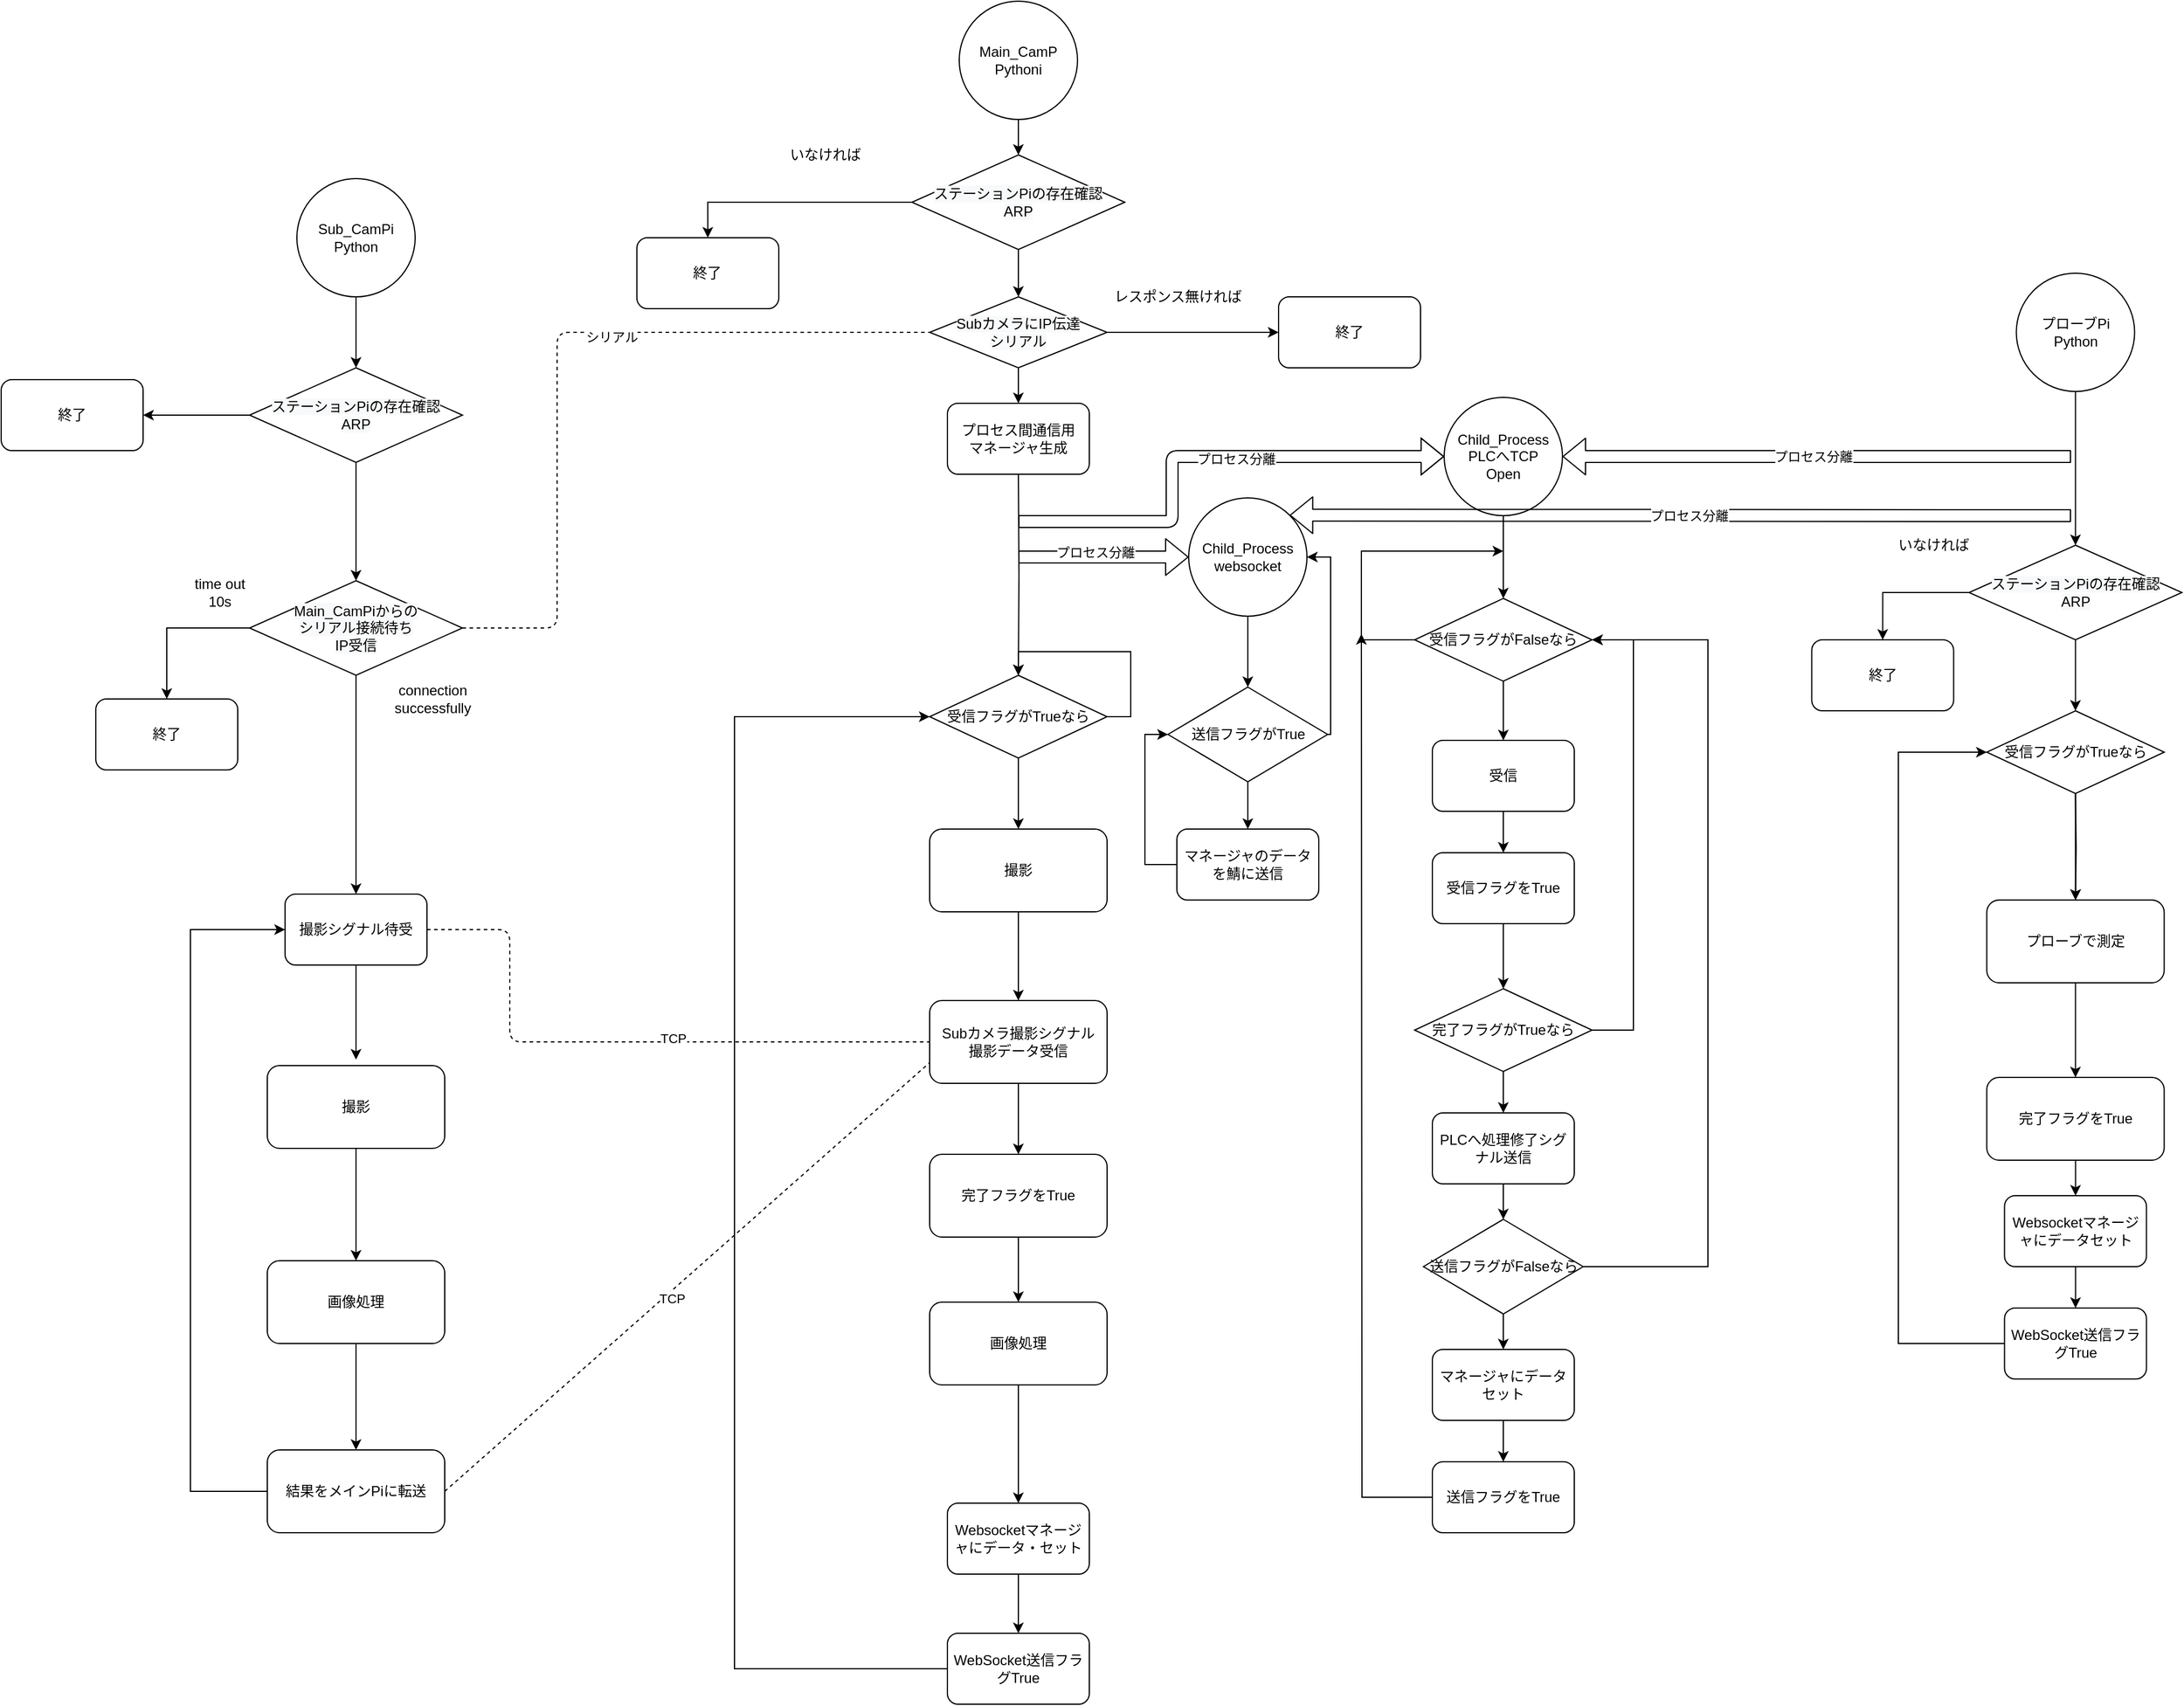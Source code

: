 <mxfile version="13.10.4" type="github">
  <diagram id="wkKprQKMh2lIjEy9JK0p" name="Page-1">
    <mxGraphModel dx="2249" dy="1859" grid="1" gridSize="10" guides="1" tooltips="1" connect="1" arrows="1" fold="1" page="1" pageScale="1" pageWidth="827" pageHeight="1169" math="0" shadow="0">
      <root>
        <mxCell id="0" />
        <mxCell id="1" parent="0" />
        <mxCell id="7-3Q7KgSMtSj3p_TCm8j-2" style="edgeStyle=orthogonalEdgeStyle;rounded=0;orthogonalLoop=1;jettySize=auto;html=1;entryX=0.5;entryY=0;entryDx=0;entryDy=0;" parent="1" source="dFKXp6tCZQXhxMECFwLC-1" target="LhpffrZuen5v1YRQ7B42-1" edge="1">
          <mxGeometry relative="1" as="geometry" />
        </mxCell>
        <mxCell id="dFKXp6tCZQXhxMECFwLC-1" value="Main_CamP&lt;br&gt;Pythoni" style="ellipse;whiteSpace=wrap;html=1;aspect=fixed;" parent="1" vertex="1">
          <mxGeometry x="100" y="-440" width="100" height="100" as="geometry" />
        </mxCell>
        <mxCell id="qD_2ZNkwh3tH0Hq8MnKl-32" style="edgeStyle=orthogonalEdgeStyle;rounded=0;orthogonalLoop=1;jettySize=auto;html=1;entryX=0;entryY=0.5;entryDx=0;entryDy=0;exitX=0;exitY=0.5;exitDx=0;exitDy=0;" parent="1" source="YXvn23vjxqq8DgFYmBK6-69" target="YXvn23vjxqq8DgFYmBK6-9" edge="1">
          <mxGeometry relative="1" as="geometry">
            <Array as="points">
              <mxPoint x="-90" y="970" />
              <mxPoint x="-90" y="165" />
            </Array>
            <mxPoint x="75" y="165" as="targetPoint" />
            <mxPoint x="60.0" y="860.0" as="sourcePoint" />
          </mxGeometry>
        </mxCell>
        <mxCell id="gs2BWEIWhmqGeNFwZReW-1" style="edgeStyle=orthogonalEdgeStyle;rounded=0;orthogonalLoop=1;jettySize=auto;html=1;entryX=0.5;entryY=0;entryDx=0;entryDy=0;exitX=0.5;exitY=1;exitDx=0;exitDy=0;" parent="1" source="YXvn23vjxqq8DgFYmBK6-9" target="dFKXp6tCZQXhxMECFwLC-113" edge="1">
          <mxGeometry relative="1" as="geometry">
            <mxPoint x="150" y="200" as="sourcePoint" />
          </mxGeometry>
        </mxCell>
        <mxCell id="ztofhrs_hkuCxPjCwXTj-53" style="edgeStyle=orthogonalEdgeStyle;rounded=0;orthogonalLoop=1;jettySize=auto;html=1;entryX=0.5;entryY=0;entryDx=0;entryDy=0;" parent="1" source="dFKXp6tCZQXhxMECFwLC-113" target="ztofhrs_hkuCxPjCwXTj-52" edge="1">
          <mxGeometry relative="1" as="geometry" />
        </mxCell>
        <mxCell id="dFKXp6tCZQXhxMECFwLC-113" value="撮影" style="rounded=1;whiteSpace=wrap;html=1;" parent="1" vertex="1">
          <mxGeometry x="75" y="260" width="150" height="70" as="geometry" />
        </mxCell>
        <mxCell id="_6dwRvxBaeqmldl8VEm--12" style="edgeStyle=orthogonalEdgeStyle;rounded=0;orthogonalLoop=1;jettySize=auto;html=1;entryX=0.5;entryY=0;entryDx=0;entryDy=0;" parent="1" source="dFKXp6tCZQXhxMECFwLC-123" target="qD_2ZNkwh3tH0Hq8MnKl-52" edge="1">
          <mxGeometry relative="1" as="geometry">
            <mxPoint x="1043.75" y="-70" as="targetPoint" />
          </mxGeometry>
        </mxCell>
        <mxCell id="dFKXp6tCZQXhxMECFwLC-123" value="プローブPi&lt;br&gt;Python" style="ellipse;whiteSpace=wrap;html=1;aspect=fixed;" parent="1" vertex="1">
          <mxGeometry x="993.75" y="-210" width="100" height="100" as="geometry" />
        </mxCell>
        <mxCell id="dFKXp6tCZQXhxMECFwLC-128" style="edgeStyle=orthogonalEdgeStyle;rounded=0;orthogonalLoop=1;jettySize=auto;html=1;exitX=0.5;exitY=1;exitDx=0;exitDy=0;" parent="1" target="dFKXp6tCZQXhxMECFwLC-130" edge="1">
          <mxGeometry relative="1" as="geometry">
            <mxPoint x="1043.75" y="230" as="sourcePoint" />
          </mxGeometry>
        </mxCell>
        <mxCell id="dFKXp6tCZQXhxMECFwLC-129" style="edgeStyle=orthogonalEdgeStyle;rounded=0;orthogonalLoop=1;jettySize=auto;html=1;" parent="1" source="dFKXp6tCZQXhxMECFwLC-130" target="dFKXp6tCZQXhxMECFwLC-154" edge="1">
          <mxGeometry relative="1" as="geometry" />
        </mxCell>
        <mxCell id="dFKXp6tCZQXhxMECFwLC-130" value="プローブで測定" style="rounded=1;whiteSpace=wrap;html=1;" parent="1" vertex="1">
          <mxGeometry x="968.75" y="320" width="150" height="70" as="geometry" />
        </mxCell>
        <mxCell id="qD_2ZNkwh3tH0Hq8MnKl-39" style="edgeStyle=orthogonalEdgeStyle;rounded=0;orthogonalLoop=1;jettySize=auto;html=1;entryX=0;entryY=0.5;entryDx=0;entryDy=0;" parent="1" source="YXvn23vjxqq8DgFYmBK6-76" target="YXvn23vjxqq8DgFYmBK6-66" edge="1">
          <mxGeometry relative="1" as="geometry">
            <Array as="points">
              <mxPoint x="894" y="695" />
              <mxPoint x="894" y="195" />
            </Array>
            <mxPoint x="968.75" y="195" as="targetPoint" />
            <mxPoint x="953.75" y="695.0" as="sourcePoint" />
          </mxGeometry>
        </mxCell>
        <mxCell id="qD_2ZNkwh3tH0Hq8MnKl-40" style="edgeStyle=orthogonalEdgeStyle;rounded=0;orthogonalLoop=1;jettySize=auto;html=1;" parent="1" source="dFKXp6tCZQXhxMECFwLC-154" target="YXvn23vjxqq8DgFYmBK6-78" edge="1">
          <mxGeometry relative="1" as="geometry">
            <mxPoint x="1043.75" y="655" as="targetPoint" />
          </mxGeometry>
        </mxCell>
        <mxCell id="dFKXp6tCZQXhxMECFwLC-154" value="完了フラグをTrue" style="rounded=1;whiteSpace=wrap;html=1;" parent="1" vertex="1">
          <mxGeometry x="968.75" y="470" width="150" height="70" as="geometry" />
        </mxCell>
        <mxCell id="dFKXp6tCZQXhxMECFwLC-188" style="edgeStyle=orthogonalEdgeStyle;rounded=0;orthogonalLoop=1;jettySize=auto;html=1;entryX=0.5;entryY=0;entryDx=0;entryDy=0;" parent="1" source="dFKXp6tCZQXhxMECFwLC-186" edge="1">
          <mxGeometry relative="1" as="geometry">
            <mxPoint x="150" y="660" as="targetPoint" />
          </mxGeometry>
        </mxCell>
        <mxCell id="dFKXp6tCZQXhxMECFwLC-186" value="完了フラグをTrue" style="rounded=1;whiteSpace=wrap;html=1;" parent="1" vertex="1">
          <mxGeometry x="75" y="535" width="150" height="70" as="geometry" />
        </mxCell>
        <mxCell id="bqaIwRByT3U3bhcLjqRG-1" style="edgeStyle=orthogonalEdgeStyle;rounded=0;orthogonalLoop=1;jettySize=auto;html=1;entryX=0.5;entryY=0;entryDx=0;entryDy=0;" parent="1" source="LhpffrZuen5v1YRQ7B42-1" target="LhpffrZuen5v1YRQ7B42-6" edge="1">
          <mxGeometry relative="1" as="geometry" />
        </mxCell>
        <mxCell id="YXvn23vjxqq8DgFYmBK6-22" style="edgeStyle=orthogonalEdgeStyle;rounded=0;orthogonalLoop=1;jettySize=auto;html=1;" edge="1" parent="1" source="LhpffrZuen5v1YRQ7B42-1" target="YXvn23vjxqq8DgFYmBK6-19">
          <mxGeometry relative="1" as="geometry" />
        </mxCell>
        <mxCell id="LhpffrZuen5v1YRQ7B42-1" value="&lt;span style=&quot;color: rgb(0 , 0 , 0) ; font-family: &amp;#34;helvetica&amp;#34; ; font-size: 12px ; font-style: normal ; font-weight: 400 ; letter-spacing: normal ; text-align: center ; text-indent: 0px ; text-transform: none ; word-spacing: 0px ; background-color: rgb(248 , 249 , 250) ; display: inline ; float: none&quot;&gt;ステーションPiの存在確認&lt;br&gt;ARP&lt;br&gt;&lt;/span&gt;" style="rhombus;whiteSpace=wrap;html=1;" parent="1" vertex="1">
          <mxGeometry x="60" y="-310" width="180" height="80" as="geometry" />
        </mxCell>
        <mxCell id="LhpffrZuen5v1YRQ7B42-6" value="終了" style="rounded=1;whiteSpace=wrap;html=1;" parent="1" vertex="1">
          <mxGeometry x="-172.56" y="-240" width="120" height="60" as="geometry" />
        </mxCell>
        <mxCell id="RAQM219WPo-PwNDTgjSl-5" style="edgeStyle=orthogonalEdgeStyle;rounded=0;orthogonalLoop=1;jettySize=auto;html=1;" parent="1" source="ztofhrs_hkuCxPjCwXTj-3" target="RAQM219WPo-PwNDTgjSl-1" edge="1">
          <mxGeometry relative="1" as="geometry" />
        </mxCell>
        <mxCell id="ztofhrs_hkuCxPjCwXTj-3" value="Sub_CamPi&lt;br&gt;Python" style="ellipse;whiteSpace=wrap;html=1;aspect=fixed;" parent="1" vertex="1">
          <mxGeometry x="-460" y="-290" width="100" height="100" as="geometry" />
        </mxCell>
        <mxCell id="qD_2ZNkwh3tH0Hq8MnKl-19" style="edgeStyle=orthogonalEdgeStyle;rounded=0;orthogonalLoop=1;jettySize=auto;html=1;" parent="1" source="ztofhrs_hkuCxPjCwXTj-6" target="qD_2ZNkwh3tH0Hq8MnKl-21" edge="1">
          <mxGeometry relative="1" as="geometry">
            <mxPoint x="-570" y="90" as="targetPoint" />
          </mxGeometry>
        </mxCell>
        <mxCell id="qD_2ZNkwh3tH0Hq8MnKl-25" style="edgeStyle=orthogonalEdgeStyle;rounded=0;orthogonalLoop=1;jettySize=auto;html=1;" parent="1" source="ztofhrs_hkuCxPjCwXTj-6" target="ztofhrs_hkuCxPjCwXTj-34" edge="1">
          <mxGeometry relative="1" as="geometry" />
        </mxCell>
        <mxCell id="ztofhrs_hkuCxPjCwXTj-6" value="&lt;span style=&quot;color: rgb(0 , 0 , 0) ; font-family: &amp;#34;helvetica&amp;#34; ; font-size: 12px ; font-style: normal ; font-weight: 400 ; letter-spacing: normal ; text-align: center ; text-indent: 0px ; text-transform: none ; word-spacing: 0px ; background-color: rgb(248 , 249 , 250) ; display: inline ; float: none&quot;&gt;&lt;span style=&quot;font-family: &amp;#34;helvetica&amp;#34;&quot;&gt;Main_CamPi&lt;/span&gt;からの&lt;br&gt;シリアル接続待ち&lt;br&gt;IP受信&lt;br&gt;&lt;/span&gt;" style="rhombus;whiteSpace=wrap;html=1;" parent="1" vertex="1">
          <mxGeometry x="-500" y="50" width="180" height="80" as="geometry" />
        </mxCell>
        <mxCell id="ztofhrs_hkuCxPjCwXTj-7" value="connection successfully" style="text;html=1;strokeColor=none;fillColor=none;align=center;verticalAlign=middle;whiteSpace=wrap;rounded=0;" parent="1" vertex="1">
          <mxGeometry x="-390" y="130" width="90" height="40" as="geometry" />
        </mxCell>
        <mxCell id="ztofhrs_hkuCxPjCwXTj-50" style="edgeStyle=orthogonalEdgeStyle;rounded=0;orthogonalLoop=1;jettySize=auto;html=1;entryX=0;entryY=0.5;entryDx=0;entryDy=0;" parent="1" source="ztofhrs_hkuCxPjCwXTj-9" target="ztofhrs_hkuCxPjCwXTj-34" edge="1">
          <mxGeometry relative="1" as="geometry">
            <Array as="points">
              <mxPoint x="-550" y="820" />
              <mxPoint x="-550" y="345" />
            </Array>
          </mxGeometry>
        </mxCell>
        <mxCell id="ztofhrs_hkuCxPjCwXTj-9" value="結果をメインPiに転送" style="rounded=1;whiteSpace=wrap;html=1;" parent="1" vertex="1">
          <mxGeometry x="-485" y="785" width="150" height="70" as="geometry" />
        </mxCell>
        <mxCell id="ztofhrs_hkuCxPjCwXTj-22" style="edgeStyle=orthogonalEdgeStyle;rounded=0;orthogonalLoop=1;jettySize=auto;html=1;entryX=0.5;entryY=0;entryDx=0;entryDy=0;" parent="1" source="ztofhrs_hkuCxPjCwXTj-24" target="ztofhrs_hkuCxPjCwXTj-36" edge="1">
          <mxGeometry relative="1" as="geometry" />
        </mxCell>
        <mxCell id="ztofhrs_hkuCxPjCwXTj-24" value="撮影" style="rounded=1;whiteSpace=wrap;html=1;" parent="1" vertex="1">
          <mxGeometry x="-485" y="460" width="150" height="70" as="geometry" />
        </mxCell>
        <mxCell id="ztofhrs_hkuCxPjCwXTj-51" style="edgeStyle=orthogonalEdgeStyle;rounded=0;orthogonalLoop=1;jettySize=auto;html=1;" parent="1" source="ztofhrs_hkuCxPjCwXTj-34" edge="1">
          <mxGeometry relative="1" as="geometry">
            <mxPoint x="-410" y="455" as="targetPoint" />
          </mxGeometry>
        </mxCell>
        <mxCell id="ztofhrs_hkuCxPjCwXTj-34" value="撮影シグナル待受" style="rounded=1;whiteSpace=wrap;html=1;" parent="1" vertex="1">
          <mxGeometry x="-470.0" y="315" width="120" height="60" as="geometry" />
        </mxCell>
        <mxCell id="ztofhrs_hkuCxPjCwXTj-35" style="edgeStyle=orthogonalEdgeStyle;rounded=0;orthogonalLoop=1;jettySize=auto;html=1;entryX=0.5;entryY=0;entryDx=0;entryDy=0;" parent="1" source="ztofhrs_hkuCxPjCwXTj-36" target="ztofhrs_hkuCxPjCwXTj-9" edge="1">
          <mxGeometry relative="1" as="geometry" />
        </mxCell>
        <mxCell id="ztofhrs_hkuCxPjCwXTj-36" value="画像処理" style="rounded=1;whiteSpace=wrap;html=1;" parent="1" vertex="1">
          <mxGeometry x="-485" y="625" width="150" height="70" as="geometry" />
        </mxCell>
        <mxCell id="ztofhrs_hkuCxPjCwXTj-44" value="time out&lt;br&gt;10s" style="text;html=1;strokeColor=none;fillColor=none;align=center;verticalAlign=middle;whiteSpace=wrap;rounded=0;" parent="1" vertex="1">
          <mxGeometry x="-560" y="50" width="70" height="20" as="geometry" />
        </mxCell>
        <mxCell id="ztofhrs_hkuCxPjCwXTj-54" style="edgeStyle=orthogonalEdgeStyle;rounded=0;orthogonalLoop=1;jettySize=auto;html=1;" parent="1" source="ztofhrs_hkuCxPjCwXTj-52" target="dFKXp6tCZQXhxMECFwLC-186" edge="1">
          <mxGeometry relative="1" as="geometry" />
        </mxCell>
        <mxCell id="ztofhrs_hkuCxPjCwXTj-52" value="Subカメラ撮影シグナル&lt;br&gt;撮影データ受信" style="rounded=1;whiteSpace=wrap;html=1;" parent="1" vertex="1">
          <mxGeometry x="75" y="405" width="150" height="70" as="geometry" />
        </mxCell>
        <mxCell id="YXvn23vjxqq8DgFYmBK6-72" style="edgeStyle=orthogonalEdgeStyle;rounded=0;orthogonalLoop=1;jettySize=auto;html=1;entryX=0.5;entryY=0;entryDx=0;entryDy=0;" edge="1" parent="1" source="ztofhrs_hkuCxPjCwXTj-56" target="YXvn23vjxqq8DgFYmBK6-71">
          <mxGeometry relative="1" as="geometry" />
        </mxCell>
        <mxCell id="ztofhrs_hkuCxPjCwXTj-56" value="画像処理" style="rounded=1;whiteSpace=wrap;html=1;" parent="1" vertex="1">
          <mxGeometry x="75" y="660" width="150" height="70" as="geometry" />
        </mxCell>
        <mxCell id="qD_2ZNkwh3tH0Hq8MnKl-10" value="いなければ" style="text;html=1;strokeColor=none;fillColor=none;align=center;verticalAlign=middle;whiteSpace=wrap;rounded=0;" parent="1" vertex="1">
          <mxGeometry x="-52.56" y="-320" width="80" height="20" as="geometry" />
        </mxCell>
        <mxCell id="qD_2ZNkwh3tH0Hq8MnKl-21" value="終了" style="rounded=1;whiteSpace=wrap;html=1;" parent="1" vertex="1">
          <mxGeometry x="-630" y="150" width="120" height="60" as="geometry" />
        </mxCell>
        <mxCell id="qD_2ZNkwh3tH0Hq8MnKl-23" value="" style="endArrow=none;dashed=1;html=1;exitX=1;exitY=0.5;exitDx=0;exitDy=0;entryX=0;entryY=0.5;entryDx=0;entryDy=0;" parent="1" source="ztofhrs_hkuCxPjCwXTj-34" target="ztofhrs_hkuCxPjCwXTj-52" edge="1">
          <mxGeometry width="50" height="50" relative="1" as="geometry">
            <mxPoint x="-200" y="490" as="sourcePoint" />
            <mxPoint x="-150" y="440" as="targetPoint" />
            <Array as="points">
              <mxPoint x="-280" y="345" />
              <mxPoint x="-280" y="440" />
            </Array>
          </mxGeometry>
        </mxCell>
        <mxCell id="qD_2ZNkwh3tH0Hq8MnKl-28" value="TCP" style="edgeLabel;html=1;align=center;verticalAlign=middle;resizable=0;points=[];" parent="qD_2ZNkwh3tH0Hq8MnKl-23" vertex="1" connectable="0">
          <mxGeometry x="0.164" y="3" relative="1" as="geometry">
            <mxPoint as="offset" />
          </mxGeometry>
        </mxCell>
        <mxCell id="qD_2ZNkwh3tH0Hq8MnKl-26" value="" style="endArrow=none;dashed=1;html=1;exitX=1;exitY=0.5;exitDx=0;exitDy=0;entryX=0;entryY=0.75;entryDx=0;entryDy=0;" parent="1" source="ztofhrs_hkuCxPjCwXTj-9" target="ztofhrs_hkuCxPjCwXTj-52" edge="1">
          <mxGeometry width="50" height="50" relative="1" as="geometry">
            <mxPoint x="-222.56" y="810" as="sourcePoint" />
            <mxPoint x="-172.56" y="760" as="targetPoint" />
          </mxGeometry>
        </mxCell>
        <mxCell id="qD_2ZNkwh3tH0Hq8MnKl-27" value="TCP" style="edgeLabel;html=1;align=center;verticalAlign=middle;resizable=0;points=[];" parent="qD_2ZNkwh3tH0Hq8MnKl-26" vertex="1" connectable="0">
          <mxGeometry x="-0.079" y="-5" relative="1" as="geometry">
            <mxPoint as="offset" />
          </mxGeometry>
        </mxCell>
        <mxCell id="qD_2ZNkwh3tH0Hq8MnKl-45" value="終了" style="rounded=1;whiteSpace=wrap;html=1;" parent="1" vertex="1">
          <mxGeometry x="820.75" y="100" width="120" height="60" as="geometry" />
        </mxCell>
        <mxCell id="qD_2ZNkwh3tH0Hq8MnKl-51" style="edgeStyle=orthogonalEdgeStyle;rounded=0;orthogonalLoop=1;jettySize=auto;html=1;entryX=0.5;entryY=0;entryDx=0;entryDy=0;" parent="1" source="qD_2ZNkwh3tH0Hq8MnKl-52" target="qD_2ZNkwh3tH0Hq8MnKl-45" edge="1">
          <mxGeometry relative="1" as="geometry">
            <mxPoint x="770.73" y="90" as="targetPoint" />
          </mxGeometry>
        </mxCell>
        <mxCell id="_6dwRvxBaeqmldl8VEm--1" style="edgeStyle=orthogonalEdgeStyle;rounded=0;orthogonalLoop=1;jettySize=auto;html=1;entryX=0.5;entryY=0;entryDx=0;entryDy=0;" parent="1" source="qD_2ZNkwh3tH0Hq8MnKl-52" target="YXvn23vjxqq8DgFYmBK6-66" edge="1">
          <mxGeometry relative="1" as="geometry">
            <mxPoint x="1043.75" y="160" as="targetPoint" />
          </mxGeometry>
        </mxCell>
        <mxCell id="qD_2ZNkwh3tH0Hq8MnKl-52" value="&lt;span style=&quot;color: rgb(0 , 0 , 0) ; font-family: &amp;#34;helvetica&amp;#34; ; font-size: 12px ; font-style: normal ; font-weight: 400 ; letter-spacing: normal ; text-align: center ; text-indent: 0px ; text-transform: none ; word-spacing: 0px ; background-color: rgb(248 , 249 , 250) ; display: inline ; float: none&quot;&gt;ステーションPiの存在確認&lt;br&gt;ARP&lt;br&gt;&lt;/span&gt;" style="rhombus;whiteSpace=wrap;html=1;" parent="1" vertex="1">
          <mxGeometry x="953.75" y="20" width="180" height="80" as="geometry" />
        </mxCell>
        <mxCell id="_6dwRvxBaeqmldl8VEm--26" value="" style="endArrow=none;dashed=1;html=1;exitX=1;exitY=0.5;exitDx=0;exitDy=0;entryX=0;entryY=0.5;entryDx=0;entryDy=0;" parent="1" source="ztofhrs_hkuCxPjCwXTj-6" target="YXvn23vjxqq8DgFYmBK6-19" edge="1">
          <mxGeometry width="50" height="50" relative="1" as="geometry">
            <mxPoint x="-50" y="150" as="sourcePoint" />
            <mxPoint x="90" y="-160" as="targetPoint" />
            <Array as="points">
              <mxPoint x="-240" y="90" />
              <mxPoint x="-240" y="-160" />
            </Array>
          </mxGeometry>
        </mxCell>
        <mxCell id="_6dwRvxBaeqmldl8VEm--27" value="シリアル" style="edgeLabel;html=1;align=center;verticalAlign=middle;resizable=0;points=[];" parent="_6dwRvxBaeqmldl8VEm--26" vertex="1" connectable="0">
          <mxGeometry x="0.164" y="-4" relative="1" as="geometry">
            <mxPoint as="offset" />
          </mxGeometry>
        </mxCell>
        <mxCell id="RAQM219WPo-PwNDTgjSl-4" style="edgeStyle=orthogonalEdgeStyle;rounded=0;orthogonalLoop=1;jettySize=auto;html=1;" parent="1" source="RAQM219WPo-PwNDTgjSl-1" target="ztofhrs_hkuCxPjCwXTj-6" edge="1">
          <mxGeometry relative="1" as="geometry" />
        </mxCell>
        <mxCell id="RAQM219WPo-PwNDTgjSl-6" style="edgeStyle=orthogonalEdgeStyle;rounded=0;orthogonalLoop=1;jettySize=auto;html=1;" parent="1" source="RAQM219WPo-PwNDTgjSl-1" target="RAQM219WPo-PwNDTgjSl-2" edge="1">
          <mxGeometry relative="1" as="geometry" />
        </mxCell>
        <mxCell id="RAQM219WPo-PwNDTgjSl-1" value="&lt;span style=&quot;color: rgb(0 , 0 , 0) ; font-family: &amp;#34;helvetica&amp;#34; ; font-size: 12px ; font-style: normal ; font-weight: 400 ; letter-spacing: normal ; text-align: center ; text-indent: 0px ; text-transform: none ; word-spacing: 0px ; background-color: rgb(248 , 249 , 250) ; display: inline ; float: none&quot;&gt;ステーションPiの存在確認&lt;br&gt;ARP&lt;br&gt;&lt;/span&gt;" style="rhombus;whiteSpace=wrap;html=1;" parent="1" vertex="1">
          <mxGeometry x="-500" y="-130" width="180" height="80" as="geometry" />
        </mxCell>
        <mxCell id="RAQM219WPo-PwNDTgjSl-2" value="終了" style="rounded=1;whiteSpace=wrap;html=1;" parent="1" vertex="1">
          <mxGeometry x="-710" y="-120" width="120" height="60" as="geometry" />
        </mxCell>
        <mxCell id="YXvn23vjxqq8DgFYmBK6-1" value="プロセス間通信用&lt;br&gt;マネージャ生成" style="rounded=1;whiteSpace=wrap;html=1;" vertex="1" parent="1">
          <mxGeometry x="90" y="-100" width="120" height="60" as="geometry" />
        </mxCell>
        <mxCell id="YXvn23vjxqq8DgFYmBK6-4" style="edgeStyle=orthogonalEdgeStyle;rounded=0;orthogonalLoop=1;jettySize=auto;html=1;exitX=0.5;exitY=1;exitDx=0;exitDy=0;entryX=0.5;entryY=0;entryDx=0;entryDy=0;" edge="1" parent="1" target="YXvn23vjxqq8DgFYmBK6-9">
          <mxGeometry relative="1" as="geometry">
            <mxPoint x="150" y="-40" as="sourcePoint" />
            <mxPoint x="150" y="130" as="targetPoint" />
          </mxGeometry>
        </mxCell>
        <mxCell id="YXvn23vjxqq8DgFYmBK6-9" value="受信フラグがTrueなら" style="rhombus;whiteSpace=wrap;html=1;" vertex="1" parent="1">
          <mxGeometry x="74.99" y="130" width="150.01" height="70" as="geometry" />
        </mxCell>
        <mxCell id="YXvn23vjxqq8DgFYmBK6-11" style="edgeStyle=orthogonalEdgeStyle;rounded=0;orthogonalLoop=1;jettySize=auto;html=1;exitX=1;exitY=0.5;exitDx=0;exitDy=0;" edge="1" parent="1" source="YXvn23vjxqq8DgFYmBK6-9">
          <mxGeometry relative="1" as="geometry">
            <mxPoint x="150" y="130" as="targetPoint" />
            <Array as="points">
              <mxPoint x="245" y="165" />
              <mxPoint x="245" y="110" />
              <mxPoint x="150" y="110" />
            </Array>
          </mxGeometry>
        </mxCell>
        <mxCell id="YXvn23vjxqq8DgFYmBK6-23" style="edgeStyle=orthogonalEdgeStyle;rounded=0;orthogonalLoop=1;jettySize=auto;html=1;" edge="1" parent="1" source="YXvn23vjxqq8DgFYmBK6-19" target="YXvn23vjxqq8DgFYmBK6-1">
          <mxGeometry relative="1" as="geometry" />
        </mxCell>
        <mxCell id="YXvn23vjxqq8DgFYmBK6-40" style="edgeStyle=orthogonalEdgeStyle;rounded=0;orthogonalLoop=1;jettySize=auto;html=1;entryX=0;entryY=0.5;entryDx=0;entryDy=0;" edge="1" parent="1" source="YXvn23vjxqq8DgFYmBK6-19" target="YXvn23vjxqq8DgFYmBK6-41">
          <mxGeometry relative="1" as="geometry">
            <mxPoint x="350" y="-160" as="targetPoint" />
          </mxGeometry>
        </mxCell>
        <mxCell id="YXvn23vjxqq8DgFYmBK6-19" value="&lt;span style=&quot;color: rgb(0 , 0 , 0) ; font-family: &amp;#34;helvetica&amp;#34; ; font-size: 12px ; font-style: normal ; font-weight: 400 ; letter-spacing: normal ; text-align: center ; text-indent: 0px ; text-transform: none ; word-spacing: 0px ; background-color: rgb(248 , 249 , 250) ; display: inline ; float: none&quot;&gt;&lt;span style=&quot;font-family: &amp;#34;helvetica&amp;#34;&quot;&gt;SubカメラにIP伝達&lt;/span&gt;&lt;br style=&quot;font-family: &amp;#34;helvetica&amp;#34;&quot;&gt;&lt;span style=&quot;font-family: &amp;#34;helvetica&amp;#34;&quot;&gt;シリアル&lt;/span&gt;&lt;br&gt;&lt;/span&gt;" style="rhombus;whiteSpace=wrap;html=1;" vertex="1" parent="1">
          <mxGeometry x="75" y="-190" width="150" height="60" as="geometry" />
        </mxCell>
        <mxCell id="YXvn23vjxqq8DgFYmBK6-28" style="edgeStyle=orthogonalEdgeStyle;rounded=0;orthogonalLoop=1;jettySize=auto;html=1;" edge="1" parent="1" source="YXvn23vjxqq8DgFYmBK6-24" target="YXvn23vjxqq8DgFYmBK6-27">
          <mxGeometry relative="1" as="geometry" />
        </mxCell>
        <mxCell id="YXvn23vjxqq8DgFYmBK6-24" value="Child_Process&lt;br&gt;websocket" style="ellipse;whiteSpace=wrap;html=1;aspect=fixed;" vertex="1" parent="1">
          <mxGeometry x="294" y="-20" width="100" height="100" as="geometry" />
        </mxCell>
        <mxCell id="YXvn23vjxqq8DgFYmBK6-25" value="" style="shape=flexArrow;endArrow=classic;html=1;entryX=0;entryY=0.5;entryDx=0;entryDy=0;" edge="1" parent="1" target="YXvn23vjxqq8DgFYmBK6-24">
          <mxGeometry width="50" height="50" relative="1" as="geometry">
            <mxPoint x="150" y="30" as="sourcePoint" />
            <mxPoint x="54.01" y="30.17" as="targetPoint" />
          </mxGeometry>
        </mxCell>
        <mxCell id="YXvn23vjxqq8DgFYmBK6-26" value="プロセス分離" style="edgeLabel;html=1;align=center;verticalAlign=middle;resizable=0;points=[];" vertex="1" connectable="0" parent="YXvn23vjxqq8DgFYmBK6-25">
          <mxGeometry x="-0.095" y="4" relative="1" as="geometry">
            <mxPoint as="offset" />
          </mxGeometry>
        </mxCell>
        <mxCell id="YXvn23vjxqq8DgFYmBK6-31" style="edgeStyle=orthogonalEdgeStyle;rounded=0;orthogonalLoop=1;jettySize=auto;html=1;" edge="1" parent="1" source="YXvn23vjxqq8DgFYmBK6-27" target="YXvn23vjxqq8DgFYmBK6-30">
          <mxGeometry relative="1" as="geometry" />
        </mxCell>
        <mxCell id="YXvn23vjxqq8DgFYmBK6-39" style="edgeStyle=orthogonalEdgeStyle;rounded=0;orthogonalLoop=1;jettySize=auto;html=1;entryX=1;entryY=0.5;entryDx=0;entryDy=0;exitX=1;exitY=0.5;exitDx=0;exitDy=0;" edge="1" parent="1" source="YXvn23vjxqq8DgFYmBK6-27" target="YXvn23vjxqq8DgFYmBK6-24">
          <mxGeometry relative="1" as="geometry">
            <Array as="points">
              <mxPoint x="414" y="180" />
              <mxPoint x="414" y="30" />
            </Array>
          </mxGeometry>
        </mxCell>
        <mxCell id="YXvn23vjxqq8DgFYmBK6-27" value="送信フラグがTrue" style="rhombus;whiteSpace=wrap;html=1;" vertex="1" parent="1">
          <mxGeometry x="276.5" y="140" width="135" height="80" as="geometry" />
        </mxCell>
        <mxCell id="YXvn23vjxqq8DgFYmBK6-38" style="edgeStyle=orthogonalEdgeStyle;rounded=0;orthogonalLoop=1;jettySize=auto;html=1;entryX=0;entryY=0.5;entryDx=0;entryDy=0;exitX=0;exitY=0.5;exitDx=0;exitDy=0;" edge="1" parent="1" source="YXvn23vjxqq8DgFYmBK6-30" target="YXvn23vjxqq8DgFYmBK6-27">
          <mxGeometry relative="1" as="geometry">
            <Array as="points">
              <mxPoint x="257" y="290" />
              <mxPoint x="257" y="180" />
            </Array>
          </mxGeometry>
        </mxCell>
        <mxCell id="YXvn23vjxqq8DgFYmBK6-30" value="マネージャのデータを鯖に送信" style="rounded=1;whiteSpace=wrap;html=1;" vertex="1" parent="1">
          <mxGeometry x="284" y="260" width="120" height="60" as="geometry" />
        </mxCell>
        <mxCell id="YXvn23vjxqq8DgFYmBK6-41" value="終了" style="rounded=1;whiteSpace=wrap;html=1;" vertex="1" parent="1">
          <mxGeometry x="370.0" y="-190" width="120" height="60" as="geometry" />
        </mxCell>
        <mxCell id="YXvn23vjxqq8DgFYmBK6-42" value="レスポンス無ければ" style="text;html=1;strokeColor=none;fillColor=none;align=center;verticalAlign=middle;whiteSpace=wrap;rounded=0;" vertex="1" parent="1">
          <mxGeometry x="210" y="-200" width="150" height="20" as="geometry" />
        </mxCell>
        <mxCell id="YXvn23vjxqq8DgFYmBK6-43" value="いなければ" style="text;html=1;strokeColor=none;fillColor=none;align=center;verticalAlign=middle;whiteSpace=wrap;rounded=0;" vertex="1" parent="1">
          <mxGeometry x="883.75" y="10" width="80" height="20" as="geometry" />
        </mxCell>
        <mxCell id="YXvn23vjxqq8DgFYmBK6-44" style="edgeStyle=orthogonalEdgeStyle;rounded=0;orthogonalLoop=1;jettySize=auto;html=1;entryX=0.5;entryY=0;entryDx=0;entryDy=0;" edge="1" parent="1" source="YXvn23vjxqq8DgFYmBK6-45" target="YXvn23vjxqq8DgFYmBK6-54">
          <mxGeometry relative="1" as="geometry" />
        </mxCell>
        <mxCell id="YXvn23vjxqq8DgFYmBK6-45" value="Child_Process&lt;br&gt;PLCへTCP&lt;br&gt;Open" style="ellipse;whiteSpace=wrap;html=1;aspect=fixed;" vertex="1" parent="1">
          <mxGeometry x="510.01" y="-105" width="100" height="100" as="geometry" />
        </mxCell>
        <mxCell id="YXvn23vjxqq8DgFYmBK6-46" style="edgeStyle=orthogonalEdgeStyle;rounded=0;orthogonalLoop=1;jettySize=auto;html=1;entryX=0.5;entryY=0;entryDx=0;entryDy=0;" edge="1" parent="1" source="YXvn23vjxqq8DgFYmBK6-47" target="YXvn23vjxqq8DgFYmBK6-57">
          <mxGeometry relative="1" as="geometry" />
        </mxCell>
        <mxCell id="YXvn23vjxqq8DgFYmBK6-47" value="受信フラグをTrue" style="rounded=1;whiteSpace=wrap;html=1;" vertex="1" parent="1">
          <mxGeometry x="500.02" y="280" width="120" height="60" as="geometry" />
        </mxCell>
        <mxCell id="YXvn23vjxqq8DgFYmBK6-48" value="" style="shape=flexArrow;endArrow=classic;html=1;entryX=1;entryY=0.5;entryDx=0;entryDy=0;" edge="1" parent="1" target="YXvn23vjxqq8DgFYmBK6-45">
          <mxGeometry width="50" height="50" relative="1" as="geometry">
            <mxPoint x="1040" y="-55" as="sourcePoint" />
            <mxPoint x="1100" y="-320" as="targetPoint" />
          </mxGeometry>
        </mxCell>
        <mxCell id="YXvn23vjxqq8DgFYmBK6-49" value="プロセス分離" style="edgeLabel;html=1;align=center;verticalAlign=middle;resizable=0;points=[];" vertex="1" connectable="0" parent="YXvn23vjxqq8DgFYmBK6-48">
          <mxGeometry x="-0.095" y="4" relative="1" as="geometry">
            <mxPoint x="-24.25" y="-4" as="offset" />
          </mxGeometry>
        </mxCell>
        <mxCell id="YXvn23vjxqq8DgFYmBK6-50" style="edgeStyle=orthogonalEdgeStyle;rounded=0;orthogonalLoop=1;jettySize=auto;html=1;entryX=0.5;entryY=0;entryDx=0;entryDy=0;" edge="1" parent="1" source="YXvn23vjxqq8DgFYmBK6-51" target="YXvn23vjxqq8DgFYmBK6-47">
          <mxGeometry relative="1" as="geometry" />
        </mxCell>
        <mxCell id="YXvn23vjxqq8DgFYmBK6-51" value="受信" style="rounded=1;whiteSpace=wrap;html=1;" vertex="1" parent="1">
          <mxGeometry x="500.02" y="185" width="120" height="60" as="geometry" />
        </mxCell>
        <mxCell id="YXvn23vjxqq8DgFYmBK6-52" style="edgeStyle=orthogonalEdgeStyle;rounded=0;orthogonalLoop=1;jettySize=auto;html=1;entryX=0.5;entryY=0;entryDx=0;entryDy=0;" edge="1" parent="1" source="YXvn23vjxqq8DgFYmBK6-54" target="YXvn23vjxqq8DgFYmBK6-51">
          <mxGeometry relative="1" as="geometry" />
        </mxCell>
        <mxCell id="YXvn23vjxqq8DgFYmBK6-53" style="edgeStyle=orthogonalEdgeStyle;rounded=0;orthogonalLoop=1;jettySize=auto;html=1;" edge="1" parent="1" source="YXvn23vjxqq8DgFYmBK6-54">
          <mxGeometry relative="1" as="geometry">
            <mxPoint x="560" y="25" as="targetPoint" />
            <Array as="points">
              <mxPoint x="440" y="100" />
              <mxPoint x="440" y="25" />
              <mxPoint x="508" y="25" />
            </Array>
          </mxGeometry>
        </mxCell>
        <mxCell id="YXvn23vjxqq8DgFYmBK6-54" value="受信フラグがFalseなら" style="rhombus;whiteSpace=wrap;html=1;" vertex="1" parent="1">
          <mxGeometry x="485.01" y="65" width="150.01" height="70" as="geometry" />
        </mxCell>
        <mxCell id="YXvn23vjxqq8DgFYmBK6-55" style="edgeStyle=orthogonalEdgeStyle;rounded=0;orthogonalLoop=1;jettySize=auto;html=1;entryX=0.5;entryY=0;entryDx=0;entryDy=0;" edge="1" parent="1" source="YXvn23vjxqq8DgFYmBK6-57" target="YXvn23vjxqq8DgFYmBK6-60">
          <mxGeometry relative="1" as="geometry" />
        </mxCell>
        <mxCell id="YXvn23vjxqq8DgFYmBK6-56" style="edgeStyle=orthogonalEdgeStyle;rounded=0;orthogonalLoop=1;jettySize=auto;html=1;entryX=1;entryY=0.5;entryDx=0;entryDy=0;" edge="1" parent="1" source="YXvn23vjxqq8DgFYmBK6-57" target="YXvn23vjxqq8DgFYmBK6-54">
          <mxGeometry relative="1" as="geometry">
            <Array as="points">
              <mxPoint x="670" y="430" />
              <mxPoint x="670" y="100" />
            </Array>
          </mxGeometry>
        </mxCell>
        <mxCell id="YXvn23vjxqq8DgFYmBK6-57" value="完了フラグがTrueなら" style="rhombus;whiteSpace=wrap;html=1;" vertex="1" parent="1">
          <mxGeometry x="485.01" y="395" width="150.01" height="70" as="geometry" />
        </mxCell>
        <mxCell id="YXvn23vjxqq8DgFYmBK6-58" style="edgeStyle=orthogonalEdgeStyle;rounded=0;orthogonalLoop=1;jettySize=auto;html=1;exitX=0;exitY=0.5;exitDx=0;exitDy=0;" edge="1" parent="1" source="YXvn23vjxqq8DgFYmBK6-63">
          <mxGeometry relative="1" as="geometry">
            <mxPoint x="440" y="95" as="targetPoint" />
          </mxGeometry>
        </mxCell>
        <mxCell id="YXvn23vjxqq8DgFYmBK6-59" style="edgeStyle=orthogonalEdgeStyle;rounded=0;orthogonalLoop=1;jettySize=auto;html=1;" edge="1" parent="1" source="YXvn23vjxqq8DgFYmBK6-60" target="YXvn23vjxqq8DgFYmBK6-62">
          <mxGeometry relative="1" as="geometry" />
        </mxCell>
        <mxCell id="YXvn23vjxqq8DgFYmBK6-60" value="PLCへ処理修了シグナル送信" style="rounded=1;whiteSpace=wrap;html=1;" vertex="1" parent="1">
          <mxGeometry x="500.02" y="500" width="120" height="60" as="geometry" />
        </mxCell>
        <mxCell id="YXvn23vjxqq8DgFYmBK6-61" style="edgeStyle=orthogonalEdgeStyle;rounded=0;orthogonalLoop=1;jettySize=auto;html=1;" edge="1" parent="1" source="YXvn23vjxqq8DgFYmBK6-62" target="YXvn23vjxqq8DgFYmBK6-65">
          <mxGeometry relative="1" as="geometry" />
        </mxCell>
        <mxCell id="YXvn23vjxqq8DgFYmBK6-68" style="edgeStyle=orthogonalEdgeStyle;rounded=0;orthogonalLoop=1;jettySize=auto;html=1;entryX=1;entryY=0.5;entryDx=0;entryDy=0;" edge="1" parent="1" source="YXvn23vjxqq8DgFYmBK6-62" target="YXvn23vjxqq8DgFYmBK6-54">
          <mxGeometry relative="1" as="geometry">
            <mxPoint x="673" y="430" as="targetPoint" />
            <Array as="points">
              <mxPoint x="733" y="630" />
              <mxPoint x="733" y="100" />
            </Array>
          </mxGeometry>
        </mxCell>
        <mxCell id="YXvn23vjxqq8DgFYmBK6-62" value="送信フラグがFalseなら" style="rhombus;whiteSpace=wrap;html=1;" vertex="1" parent="1">
          <mxGeometry x="492.51" y="590" width="135" height="80" as="geometry" />
        </mxCell>
        <mxCell id="YXvn23vjxqq8DgFYmBK6-63" value="送信フラグをTrue" style="rounded=1;whiteSpace=wrap;html=1;" vertex="1" parent="1">
          <mxGeometry x="500.01" y="795" width="120" height="60" as="geometry" />
        </mxCell>
        <mxCell id="YXvn23vjxqq8DgFYmBK6-64" style="edgeStyle=orthogonalEdgeStyle;rounded=0;orthogonalLoop=1;jettySize=auto;html=1;" edge="1" parent="1" source="YXvn23vjxqq8DgFYmBK6-65" target="YXvn23vjxqq8DgFYmBK6-63">
          <mxGeometry relative="1" as="geometry" />
        </mxCell>
        <mxCell id="YXvn23vjxqq8DgFYmBK6-65" value="マネージャにデータセット" style="rounded=1;whiteSpace=wrap;html=1;" vertex="1" parent="1">
          <mxGeometry x="500.01" y="700" width="120" height="60" as="geometry" />
        </mxCell>
        <mxCell id="YXvn23vjxqq8DgFYmBK6-67" value="" style="edgeStyle=orthogonalEdgeStyle;rounded=0;orthogonalLoop=1;jettySize=auto;html=1;exitX=0.5;exitY=1;exitDx=0;exitDy=0;" edge="1" parent="1" source="YXvn23vjxqq8DgFYmBK6-66" target="dFKXp6tCZQXhxMECFwLC-130">
          <mxGeometry relative="1" as="geometry" />
        </mxCell>
        <mxCell id="YXvn23vjxqq8DgFYmBK6-66" value="受信フラグがTrueなら" style="rhombus;whiteSpace=wrap;html=1;" vertex="1" parent="1">
          <mxGeometry x="968.75" y="160" width="150.01" height="70" as="geometry" />
        </mxCell>
        <mxCell id="YXvn23vjxqq8DgFYmBK6-69" value="WebSocket送信フラグTrue" style="rounded=1;whiteSpace=wrap;html=1;" vertex="1" parent="1">
          <mxGeometry x="89.99" y="940" width="120" height="60" as="geometry" />
        </mxCell>
        <mxCell id="YXvn23vjxqq8DgFYmBK6-73" style="edgeStyle=orthogonalEdgeStyle;rounded=0;orthogonalLoop=1;jettySize=auto;html=1;" edge="1" parent="1" source="YXvn23vjxqq8DgFYmBK6-71" target="YXvn23vjxqq8DgFYmBK6-69">
          <mxGeometry relative="1" as="geometry" />
        </mxCell>
        <mxCell id="YXvn23vjxqq8DgFYmBK6-71" value="Websocketマネージャにデータ・セット" style="rounded=1;whiteSpace=wrap;html=1;" vertex="1" parent="1">
          <mxGeometry x="89.99" y="830" width="120" height="60" as="geometry" />
        </mxCell>
        <mxCell id="YXvn23vjxqq8DgFYmBK6-74" value="" style="shape=flexArrow;endArrow=classic;html=1;" edge="1" parent="1" target="YXvn23vjxqq8DgFYmBK6-45">
          <mxGeometry width="50" height="50" relative="1" as="geometry">
            <mxPoint x="150" as="sourcePoint" />
            <mxPoint x="270" y="-60" as="targetPoint" />
            <Array as="points">
              <mxPoint x="280" />
              <mxPoint x="280" y="-55" />
            </Array>
          </mxGeometry>
        </mxCell>
        <mxCell id="YXvn23vjxqq8DgFYmBK6-75" value="プロセス分離" style="edgeLabel;html=1;align=center;verticalAlign=middle;resizable=0;points=[];" vertex="1" connectable="0" parent="YXvn23vjxqq8DgFYmBK6-74">
          <mxGeometry x="0.152" y="-2" relative="1" as="geometry">
            <mxPoint as="offset" />
          </mxGeometry>
        </mxCell>
        <mxCell id="YXvn23vjxqq8DgFYmBK6-76" value="WebSocket送信フラグTrue" style="rounded=1;whiteSpace=wrap;html=1;" vertex="1" parent="1">
          <mxGeometry x="983.76" y="665" width="120" height="60" as="geometry" />
        </mxCell>
        <mxCell id="YXvn23vjxqq8DgFYmBK6-77" style="edgeStyle=orthogonalEdgeStyle;rounded=0;orthogonalLoop=1;jettySize=auto;html=1;" edge="1" parent="1" source="YXvn23vjxqq8DgFYmBK6-78" target="YXvn23vjxqq8DgFYmBK6-76">
          <mxGeometry relative="1" as="geometry">
            <mxPoint x="1043.75" y="715" as="targetPoint" />
          </mxGeometry>
        </mxCell>
        <mxCell id="YXvn23vjxqq8DgFYmBK6-78" value="Websocketマネージャにデータセット" style="rounded=1;whiteSpace=wrap;html=1;" vertex="1" parent="1">
          <mxGeometry x="983.75" y="570" width="120" height="60" as="geometry" />
        </mxCell>
        <mxCell id="YXvn23vjxqq8DgFYmBK6-79" value="" style="shape=flexArrow;endArrow=classic;html=1;entryX=1;entryY=0;entryDx=0;entryDy=0;" edge="1" parent="1" target="YXvn23vjxqq8DgFYmBK6-24">
          <mxGeometry width="50" height="50" relative="1" as="geometry">
            <mxPoint x="1040" y="-5" as="sourcePoint" />
            <mxPoint x="610.01" y="-5" as="targetPoint" />
          </mxGeometry>
        </mxCell>
        <mxCell id="YXvn23vjxqq8DgFYmBK6-80" value="プロセス分離" style="edgeLabel;html=1;align=center;verticalAlign=middle;resizable=0;points=[];" vertex="1" connectable="0" parent="YXvn23vjxqq8DgFYmBK6-79">
          <mxGeometry x="-0.095" y="4" relative="1" as="geometry">
            <mxPoint x="-24.25" y="-4" as="offset" />
          </mxGeometry>
        </mxCell>
      </root>
    </mxGraphModel>
  </diagram>
</mxfile>
